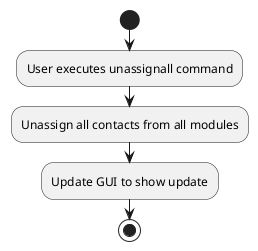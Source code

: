 @startuml
start
:User executes unassignall command;

:Unassign all contacts from all modules;
:Update GUI to show update;

stop
@enduml